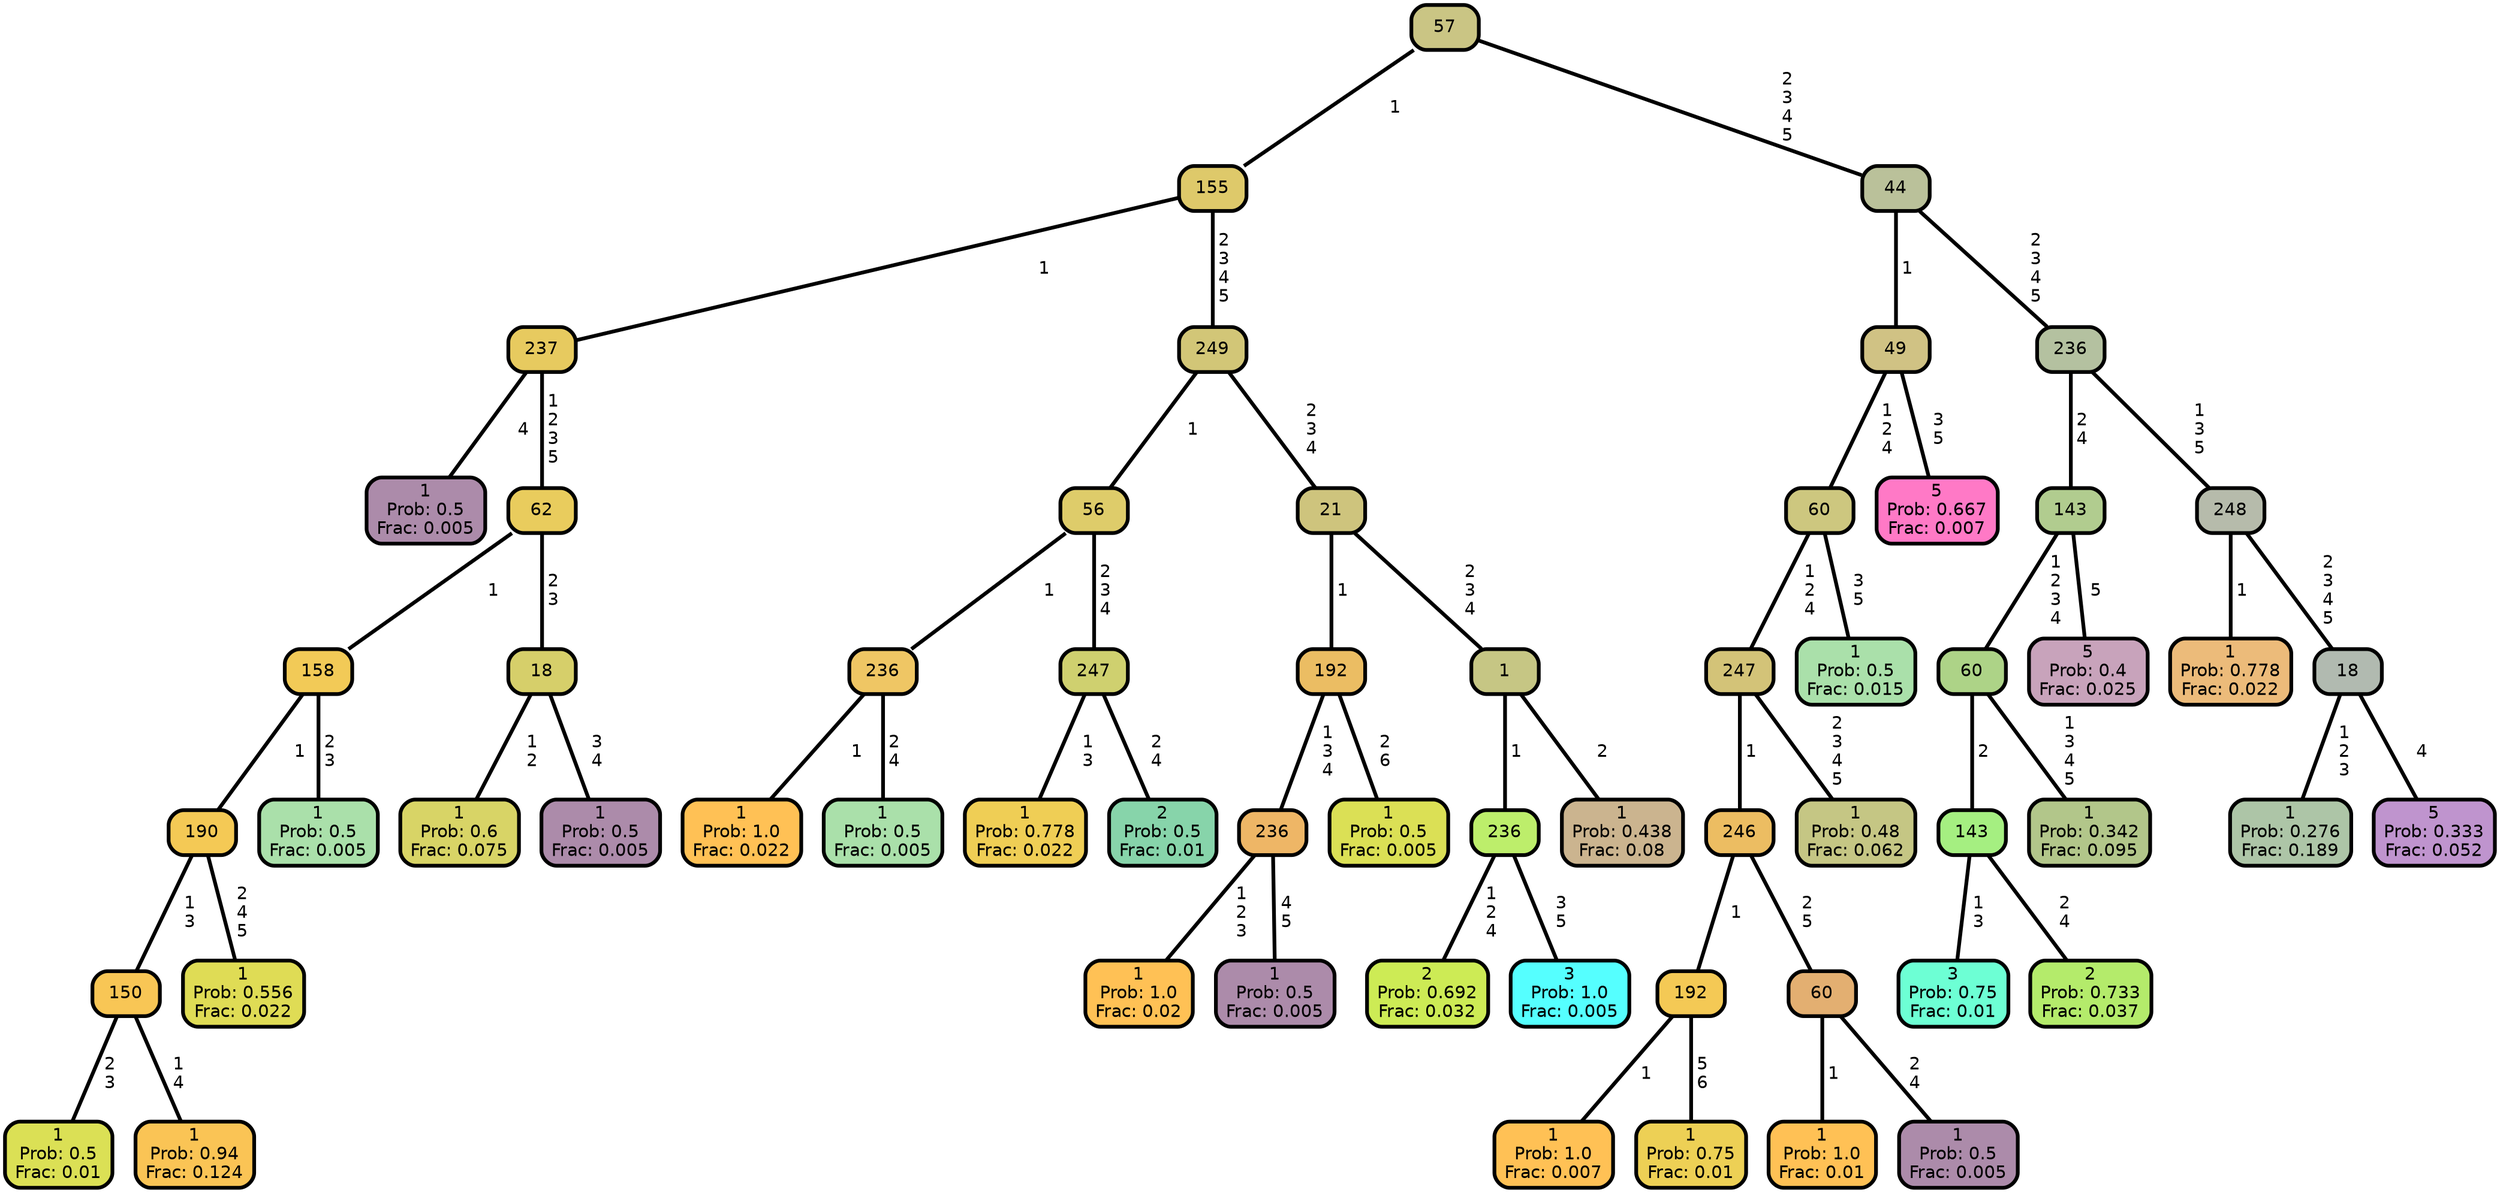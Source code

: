 graph Tree {
node [shape=box, style="filled, rounded",color="black",penwidth="3",fontcolor="black",                 fontname=helvetica] ;
graph [ranksep="0 equally", splines=straight,                 bgcolor=transparent, dpi=200] ;
edge [fontname=helvetica, color=black] ;
0 [label="1
Prob: 0.5
Frac: 0.005", fillcolor="#ac8baa"] ;
1 [label="237", fillcolor="#e7ca5f"] ;
2 [label="1
Prob: 0.5
Frac: 0.01", fillcolor="#dbe055"] ;
3 [label="150", fillcolor="#f8c655"] ;
4 [label="1
Prob: 0.94
Frac: 0.124", fillcolor="#fac455"] ;
5 [label="190", fillcolor="#f4c955"] ;
6 [label="1
Prob: 0.556
Frac: 0.022", fillcolor="#dfdc55"] ;
7 [label="158", fillcolor="#f2ca57"] ;
8 [label="1
Prob: 0.5
Frac: 0.005", fillcolor="#aae0aa"] ;
9 [label="62", fillcolor="#e9cc5d"] ;
10 [label="1
Prob: 0.6
Frac: 0.075", fillcolor="#d8d466"] ;
11 [label="18", fillcolor="#d6cf6a"] ;
12 [label="1
Prob: 0.5
Frac: 0.005", fillcolor="#ac8baa"] ;
13 [label="155", fillcolor="#dec96a"] ;
14 [label="1
Prob: 1.0
Frac: 0.022", fillcolor="#ffc155"] ;
15 [label="236", fillcolor="#efc664"] ;
16 [label="1
Prob: 0.5
Frac: 0.005", fillcolor="#aae0aa"] ;
17 [label="56", fillcolor="#decc6a"] ;
18 [label="1
Prob: 0.778
Frac: 0.022", fillcolor="#efce55"] ;
19 [label="247", fillcolor="#cfd06f"] ;
20 [label="2
Prob: 0.5
Frac: 0.01", fillcolor="#87d4aa"] ;
21 [label="249", fillcolor="#d2c677"] ;
22 [label="1
Prob: 1.0
Frac: 0.02", fillcolor="#ffc155"] ;
23 [label="236", fillcolor="#eeb666"] ;
24 [label="1
Prob: 0.5
Frac: 0.005", fillcolor="#ac8baa"] ;
25 [label="192", fillcolor="#ebbd63"] ;
26 [label="1
Prob: 0.5
Frac: 0.005", fillcolor="#dbe055"] ;
27 [label="21", fillcolor="#cec47d"] ;
28 [label="2
Prob: 0.692
Frac: 0.032", fillcolor="#cdeb55"] ;
29 [label="236", fillcolor="#bdee6b"] ;
30 [label="3
Prob: 1.0
Frac: 0.005", fillcolor="#55ffff"] ;
31 [label="1", fillcolor="#c6c684"] ;
32 [label="1
Prob: 0.438
Frac: 0.08", fillcolor="#cbb48f"] ;
33 [label="57", fillcolor="#cac584"] ;
34 [label="1
Prob: 1.0
Frac: 0.007", fillcolor="#ffc155"] ;
35 [label="192", fillcolor="#f4c955"] ;
36 [label="1
Prob: 0.75
Frac: 0.01", fillcolor="#edd055"] ;
37 [label="246", fillcolor="#ecbd62"] ;
38 [label="1
Prob: 1.0
Frac: 0.01", fillcolor="#ffc155"] ;
39 [label="60", fillcolor="#e3af71"] ;
40 [label="1
Prob: 0.5
Frac: 0.005", fillcolor="#ac8baa"] ;
41 [label="247", fillcolor="#d3c378"] ;
42 [label="1
Prob: 0.48
Frac: 0.062", fillcolor="#c5c684"] ;
43 [label="60", fillcolor="#cdc77f"] ;
44 [label="1
Prob: 0.5
Frac: 0.015", fillcolor="#aae0aa"] ;
45 [label="49", fillcolor="#d0c284"] ;
46 [label="5
Prob: 0.667
Frac: 0.007", fillcolor="#ff79c6"] ;
47 [label="44", fillcolor="#bac19a"] ;
48 [label="3
Prob: 0.75
Frac: 0.01", fillcolor="#6dffd4"] ;
49 [label="143", fillcolor="#a5ef81"] ;
50 [label="2
Prob: 0.733
Frac: 0.037", fillcolor="#b4eb6b"] ;
51 [label="60", fillcolor="#add387"] ;
52 [label="1
Prob: 0.342
Frac: 0.095", fillcolor="#b2c68a"] ;
53 [label="143", fillcolor="#b1cc8f"] ;
54 [label="5
Prob: 0.4
Frac: 0.025", fillcolor="#c8a3bb"] ;
55 [label="236", fillcolor="#b4c1a0"] ;
56 [label="1
Prob: 0.778
Frac: 0.022", fillcolor="#ecbb7a"] ;
57 [label="248", fillcolor="#b6bbab"] ;
58 [label="1
Prob: 0.276
Frac: 0.189", fillcolor="#adc5a7"] ;
59 [label="18", fillcolor="#b1bab0"] ;
60 [label="5
Prob: 0.333
Frac: 0.052", fillcolor="#bf94ce"] ;
1 -- 0 [label=" 4",penwidth=3] ;
1 -- 9 [label=" 1\n 2\n 3\n 5",penwidth=3] ;
3 -- 2 [label=" 2\n 3",penwidth=3] ;
3 -- 4 [label=" 1\n 4",penwidth=3] ;
5 -- 3 [label=" 1\n 3",penwidth=3] ;
5 -- 6 [label=" 2\n 4\n 5",penwidth=3] ;
7 -- 5 [label=" 1",penwidth=3] ;
7 -- 8 [label=" 2\n 3",penwidth=3] ;
9 -- 7 [label=" 1",penwidth=3] ;
9 -- 11 [label=" 2\n 3",penwidth=3] ;
11 -- 10 [label=" 1\n 2",penwidth=3] ;
11 -- 12 [label=" 3\n 4",penwidth=3] ;
13 -- 1 [label=" 1",penwidth=3] ;
13 -- 21 [label=" 2\n 3\n 4\n 5",penwidth=3] ;
15 -- 14 [label=" 1",penwidth=3] ;
15 -- 16 [label=" 2\n 4",penwidth=3] ;
17 -- 15 [label=" 1",penwidth=3] ;
17 -- 19 [label=" 2\n 3\n 4",penwidth=3] ;
19 -- 18 [label=" 1\n 3",penwidth=3] ;
19 -- 20 [label=" 2\n 4",penwidth=3] ;
21 -- 17 [label=" 1",penwidth=3] ;
21 -- 27 [label=" 2\n 3\n 4",penwidth=3] ;
23 -- 22 [label=" 1\n 2\n 3",penwidth=3] ;
23 -- 24 [label=" 4\n 5",penwidth=3] ;
25 -- 23 [label=" 1\n 3\n 4",penwidth=3] ;
25 -- 26 [label=" 2\n 6",penwidth=3] ;
27 -- 25 [label=" 1",penwidth=3] ;
27 -- 31 [label=" 2\n 3\n 4",penwidth=3] ;
29 -- 28 [label=" 1\n 2\n 4",penwidth=3] ;
29 -- 30 [label=" 3\n 5",penwidth=3] ;
31 -- 29 [label=" 1",penwidth=3] ;
31 -- 32 [label=" 2",penwidth=3] ;
33 -- 13 [label=" 1",penwidth=3] ;
33 -- 47 [label=" 2\n 3\n 4\n 5",penwidth=3] ;
35 -- 34 [label=" 1",penwidth=3] ;
35 -- 36 [label=" 5\n 6",penwidth=3] ;
37 -- 35 [label=" 1",penwidth=3] ;
37 -- 39 [label=" 2\n 5",penwidth=3] ;
39 -- 38 [label=" 1",penwidth=3] ;
39 -- 40 [label=" 2\n 4",penwidth=3] ;
41 -- 37 [label=" 1",penwidth=3] ;
41 -- 42 [label=" 2\n 3\n 4\n 5",penwidth=3] ;
43 -- 41 [label=" 1\n 2\n 4",penwidth=3] ;
43 -- 44 [label=" 3\n 5",penwidth=3] ;
45 -- 43 [label=" 1\n 2\n 4",penwidth=3] ;
45 -- 46 [label=" 3\n 5",penwidth=3] ;
47 -- 45 [label=" 1",penwidth=3] ;
47 -- 55 [label=" 2\n 3\n 4\n 5",penwidth=3] ;
49 -- 48 [label=" 1\n 3",penwidth=3] ;
49 -- 50 [label=" 2\n 4",penwidth=3] ;
51 -- 49 [label=" 2",penwidth=3] ;
51 -- 52 [label=" 1\n 3\n 4\n 5",penwidth=3] ;
53 -- 51 [label=" 1\n 2\n 3\n 4",penwidth=3] ;
53 -- 54 [label=" 5",penwidth=3] ;
55 -- 53 [label=" 2\n 4",penwidth=3] ;
55 -- 57 [label=" 1\n 3\n 5",penwidth=3] ;
57 -- 56 [label=" 1",penwidth=3] ;
57 -- 59 [label=" 2\n 3\n 4\n 5",penwidth=3] ;
59 -- 58 [label=" 1\n 2\n 3",penwidth=3] ;
59 -- 60 [label=" 4",penwidth=3] ;
{rank = same;}}